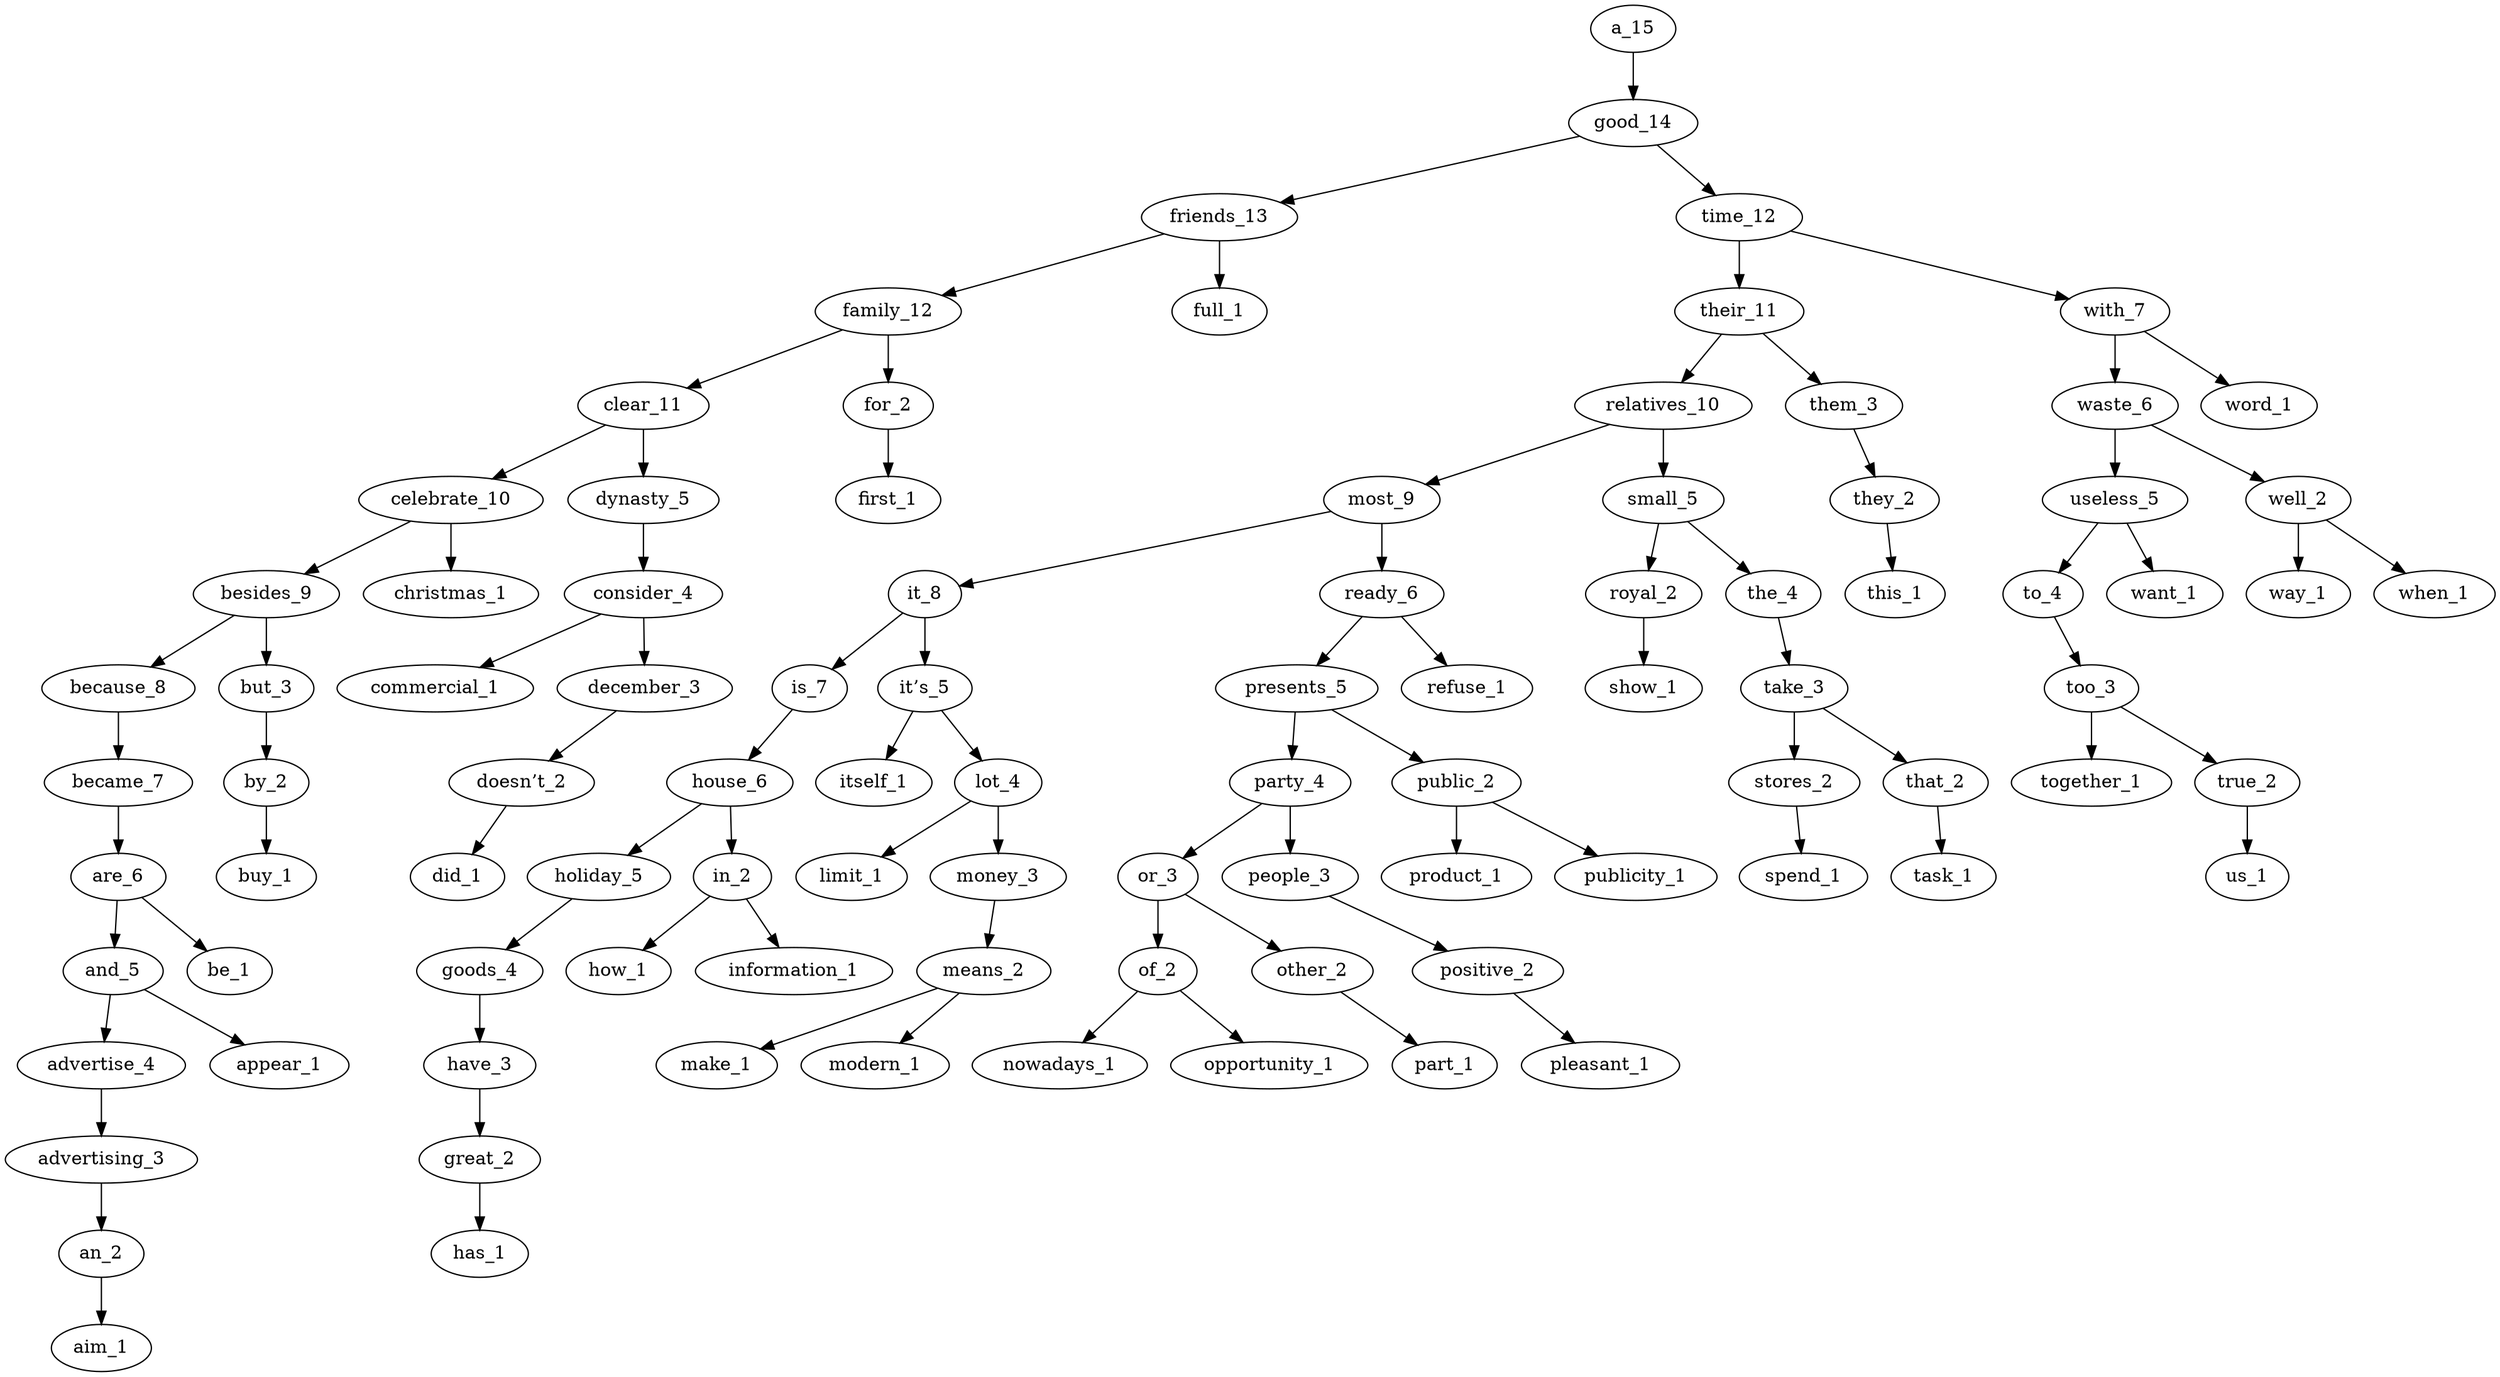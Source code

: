 digraph binary_search_tree {
a_15 -> good_14;
good_14 -> friends_13;
good_14 -> time_12;
friends_13 -> family_12;
friends_13 -> full_1;
family_12 -> clear_11;
family_12 -> for_2;
clear_11 -> celebrate_10;
clear_11 -> dynasty_5;
celebrate_10 -> besides_9;
celebrate_10 -> christmas_1;
besides_9 -> because_8;
besides_9 -> but_3;
because_8 -> became_7;
became_7 -> are_6;
are_6 -> and_5;
are_6 -> be_1;
and_5 -> advertise_4;
and_5 -> appear_1;
advertise_4 -> advertising_3;
advertising_3 -> an_2;
an_2 -> aim_1;
but_3 -> by_2;
by_2 -> buy_1;
dynasty_5 -> consider_4;
consider_4 -> commercial_1;
consider_4 -> december_3;
december_3 -> doesn’t_2;
doesn’t_2 -> did_1;
for_2 -> first_1;
time_12 -> their_11;
time_12 -> with_7;
their_11 -> relatives_10;
their_11 -> them_3;
relatives_10 -> most_9;
relatives_10 -> small_5;
most_9 -> it_8;
most_9 -> ready_6;
it_8 -> is_7;
it_8 -> it’s_5;
is_7 -> house_6;
house_6 -> holiday_5;
house_6 -> in_2;
holiday_5 -> goods_4;
goods_4 -> have_3;
have_3 -> great_2;
great_2 -> has_1;
in_2 -> how_1;
in_2 -> information_1;
it’s_5 -> itself_1;
it’s_5 -> lot_4;
lot_4 -> limit_1;
lot_4 -> money_3;
money_3 -> means_2;
means_2 -> make_1;
means_2 -> modern_1;
ready_6 -> presents_5;
ready_6 -> refuse_1;
presents_5 -> party_4;
presents_5 -> public_2;
party_4 -> or_3;
party_4 -> people_3;
or_3 -> of_2;
or_3 -> other_2;
of_2 -> nowadays_1;
of_2 -> opportunity_1;
other_2 -> part_1;
people_3 -> positive_2;
positive_2 -> pleasant_1;
public_2 -> product_1;
public_2 -> publicity_1;
small_5 -> royal_2;
small_5 -> the_4;
royal_2 -> show_1;
the_4 -> take_3;
take_3 -> stores_2;
take_3 -> that_2;
stores_2 -> spend_1;
that_2 -> task_1;
them_3 -> they_2;
they_2 -> this_1;
with_7 -> waste_6;
with_7 -> word_1;
waste_6 -> useless_5;
waste_6 -> well_2;
useless_5 -> to_4;
useless_5 -> want_1;
to_4 -> too_3;
too_3 -> together_1;
too_3 -> true_2;
true_2 -> us_1;
well_2 -> way_1;
well_2 -> when_1;
}
